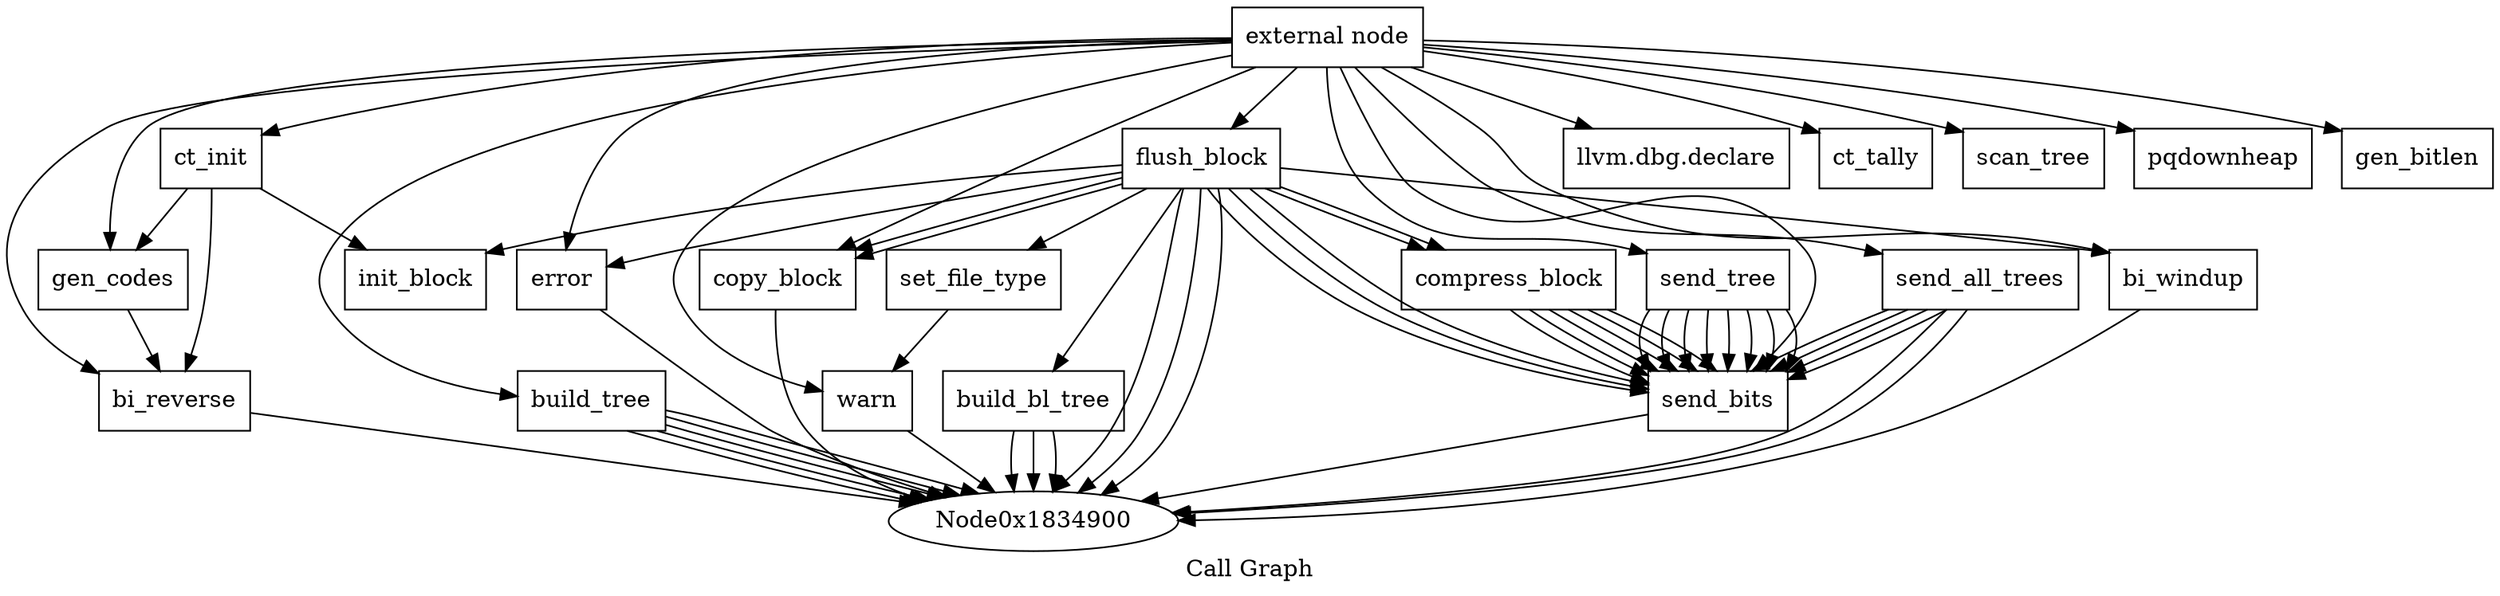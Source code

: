 digraph "Call Graph" {
	label="Call Graph";

	Node0x18348d0 [shape=record,label="{external node}"];
	Node0x18348d0 -> Node0x1834930;
	Node0x18348d0 -> Node0x1834a20;
	Node0x18348d0 -> Node0x1834990;
	Node0x18348d0 -> Node0x18349f0;
	Node0x18348d0 -> Node0x1834b10;
	Node0x18348d0 -> Node0x17eae10;
	Node0x18348d0 -> Node0x188bbe0;
	Node0x18348d0 -> Node0x188ba60;
	Node0x18348d0 -> Node0x17e9c40;
	Node0x18348d0 -> Node0x17e7f00;
	Node0x18348d0 -> Node0x17e90c0;
	Node0x18348d0 -> Node0x17e7d60;
	Node0x18348d0 -> Node0x1847410;
	Node0x18348d0 -> Node0x17e8030;
	Node0x18348d0 -> Node0x17e8060;
	Node0x18348d0 -> Node0x17e7c80;
	Node0x18348d0 -> Node0x17ec270;
	Node0x188bbe0 [shape=record,label="{error}"];
	Node0x188bbe0 -> Node0x1834900;
	Node0x188ba60 [shape=record,label="{copy_block}"];
	Node0x188ba60 -> Node0x1834900;
	Node0x17e9c40 [shape=record,label="{send_bits}"];
	Node0x17e9c40 -> Node0x1834900;
	Node0x17eb130 [shape=record,label="{compress_block}"];
	Node0x17eb130 -> Node0x17e9c40;
	Node0x17eb130 -> Node0x17e9c40;
	Node0x17eb130 -> Node0x17e9c40;
	Node0x17eb130 -> Node0x17e9c40;
	Node0x17eb130 -> Node0x17e9c40;
	Node0x17eb130 -> Node0x17e9c40;
	Node0x17e7f00 [shape=record,label="{send_all_trees}"];
	Node0x17e7f00 -> Node0x17e9c40;
	Node0x17e7f00 -> Node0x17e9c40;
	Node0x17e7f00 -> Node0x17e9c40;
	Node0x17e7f00 -> Node0x17e9c40;
	Node0x17e7f00 -> Node0x1834900;
	Node0x17e7f00 -> Node0x1834900;
	Node0x17eae10 [shape=record,label="{build_tree}"];
	Node0x17eae10 -> Node0x1834900;
	Node0x17eae10 -> Node0x1834900;
	Node0x17eae10 -> Node0x1834900;
	Node0x17eae10 -> Node0x1834900;
	Node0x17eae10 -> Node0x1834900;
	Node0x188be20 [shape=record,label="{build_bl_tree}"];
	Node0x188be20 -> Node0x1834900;
	Node0x188be20 -> Node0x1834900;
	Node0x188be20 -> Node0x1834900;
	Node0x1834930 [shape=record,label="{ct_init}"];
	Node0x1834930 -> Node0x1834990;
	Node0x1834930 -> Node0x18349f0;
	Node0x1834930 -> Node0x18349c0;
	Node0x1834a20 [shape=record,label="{llvm.dbg.declare}"];
	Node0x1834990 [shape=record,label="{gen_codes}"];
	Node0x1834990 -> Node0x18349f0;
	Node0x18349f0 [shape=record,label="{bi_reverse}"];
	Node0x18349f0 -> Node0x1834900;
	Node0x18349c0 [shape=record,label="{init_block}"];
	Node0x1834b10 [shape=record,label="{flush_block}"];
	Node0x1834b10 -> Node0x188bee0;
	Node0x1834b10 -> Node0x1834900;
	Node0x1834b10 -> Node0x1834900;
	Node0x1834b10 -> Node0x188be20;
	Node0x1834b10 -> Node0x188bbe0;
	Node0x1834b10 -> Node0x188ba60;
	Node0x1834b10 -> Node0x17e9c40;
	Node0x1834b10 -> Node0x188ba60;
	Node0x1834b10 -> Node0x17e9c40;
	Node0x1834b10 -> Node0x17eb130;
	Node0x1834b10 -> Node0x17e9c40;
	Node0x1834b10 -> Node0x1834900;
	Node0x1834b10 -> Node0x17eb130;
	Node0x1834b10 -> Node0x18349c0;
	Node0x1834b10 -> Node0x17e90c0;
	Node0x188bee0 [shape=record,label="{set_file_type}"];
	Node0x188bee0 -> Node0x1847410;
	Node0x17e90c0 [shape=record,label="{bi_windup}"];
	Node0x17e90c0 -> Node0x1834900;
	Node0x17e7d60 [shape=record,label="{ct_tally}"];
	Node0x1847410 [shape=record,label="{warn}"];
	Node0x1847410 -> Node0x1834900;
	Node0x17e8030 [shape=record,label="{send_tree}"];
	Node0x17e8030 -> Node0x17e9c40;
	Node0x17e8030 -> Node0x17e9c40;
	Node0x17e8030 -> Node0x17e9c40;
	Node0x17e8030 -> Node0x17e9c40;
	Node0x17e8030 -> Node0x17e9c40;
	Node0x17e8030 -> Node0x17e9c40;
	Node0x17e8030 -> Node0x17e9c40;
	Node0x17e8030 -> Node0x17e9c40;
	Node0x17e8060 [shape=record,label="{scan_tree}"];
	Node0x17e7c80 [shape=record,label="{pqdownheap}"];
	Node0x17ec270 [shape=record,label="{gen_bitlen}"];
}
